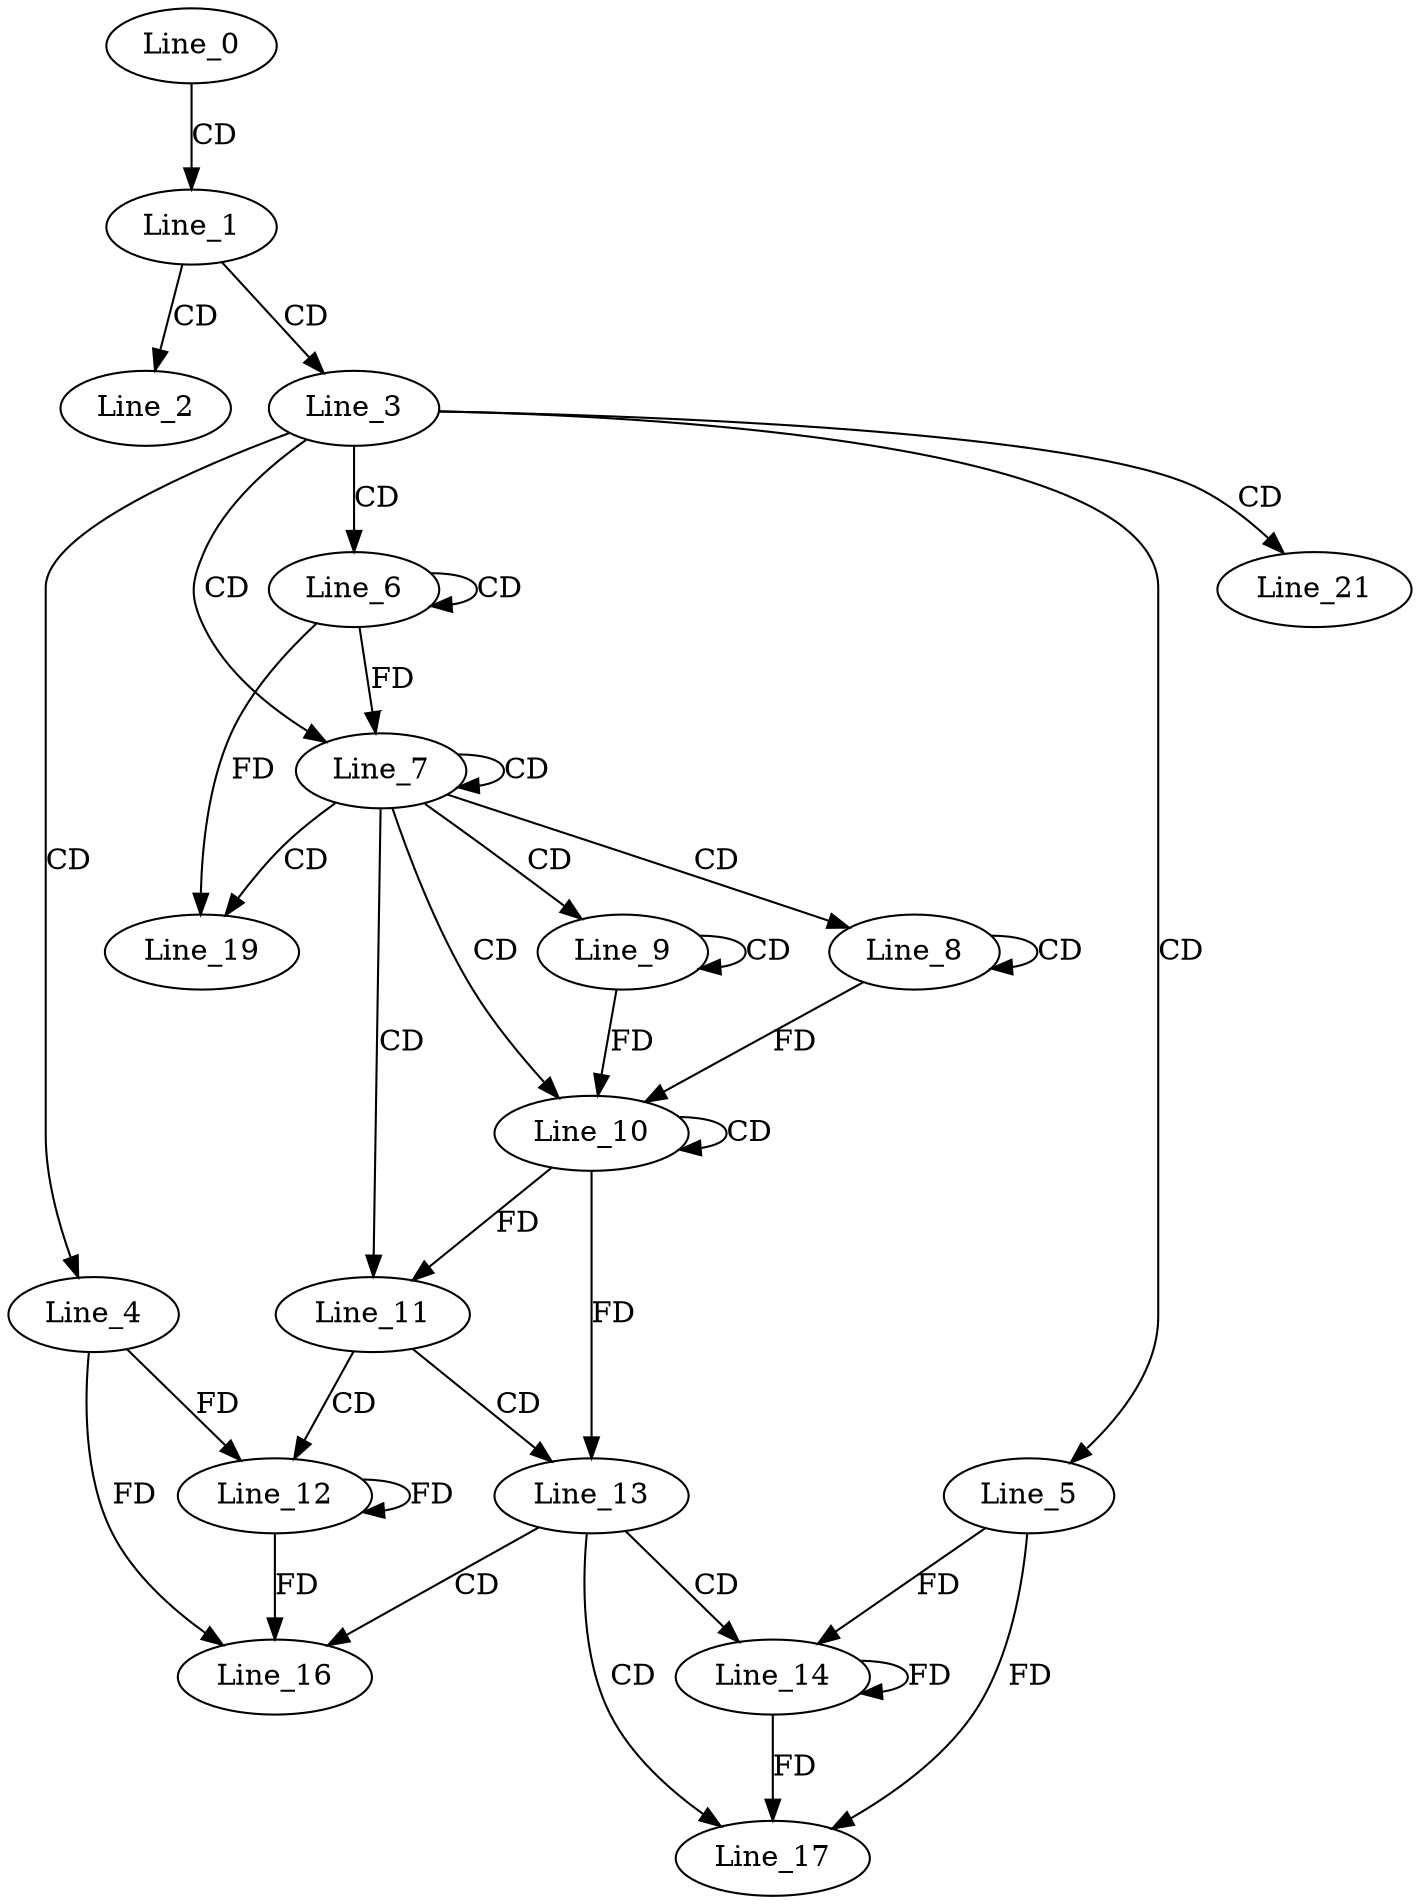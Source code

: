 digraph G {
  Line_0;
  Line_1;
  Line_2;
  Line_3;
  Line_4;
  Line_5;
  Line_6;
  Line_6;
  Line_7;
  Line_8;
  Line_8;
  Line_9;
  Line_9;
  Line_10;
  Line_10;
  Line_11;
  Line_12;
  Line_13;
  Line_14;
  Line_16;
  Line_17;
  Line_19;
  Line_21;
  Line_0 -> Line_1 [ label="CD" ];
  Line_1 -> Line_2 [ label="CD" ];
  Line_1 -> Line_3 [ label="CD" ];
  Line_3 -> Line_4 [ label="CD" ];
  Line_3 -> Line_5 [ label="CD" ];
  Line_3 -> Line_6 [ label="CD" ];
  Line_6 -> Line_6 [ label="CD" ];
  Line_3 -> Line_7 [ label="CD" ];
  Line_7 -> Line_7 [ label="CD" ];
  Line_6 -> Line_7 [ label="FD" ];
  Line_7 -> Line_8 [ label="CD" ];
  Line_8 -> Line_8 [ label="CD" ];
  Line_7 -> Line_9 [ label="CD" ];
  Line_9 -> Line_9 [ label="CD" ];
  Line_7 -> Line_10 [ label="CD" ];
  Line_10 -> Line_10 [ label="CD" ];
  Line_8 -> Line_10 [ label="FD" ];
  Line_9 -> Line_10 [ label="FD" ];
  Line_7 -> Line_11 [ label="CD" ];
  Line_10 -> Line_11 [ label="FD" ];
  Line_11 -> Line_12 [ label="CD" ];
  Line_12 -> Line_12 [ label="FD" ];
  Line_4 -> Line_12 [ label="FD" ];
  Line_11 -> Line_13 [ label="CD" ];
  Line_10 -> Line_13 [ label="FD" ];
  Line_13 -> Line_14 [ label="CD" ];
  Line_14 -> Line_14 [ label="FD" ];
  Line_5 -> Line_14 [ label="FD" ];
  Line_13 -> Line_16 [ label="CD" ];
  Line_12 -> Line_16 [ label="FD" ];
  Line_4 -> Line_16 [ label="FD" ];
  Line_13 -> Line_17 [ label="CD" ];
  Line_14 -> Line_17 [ label="FD" ];
  Line_5 -> Line_17 [ label="FD" ];
  Line_7 -> Line_19 [ label="CD" ];
  Line_6 -> Line_19 [ label="FD" ];
  Line_3 -> Line_21 [ label="CD" ];
}
